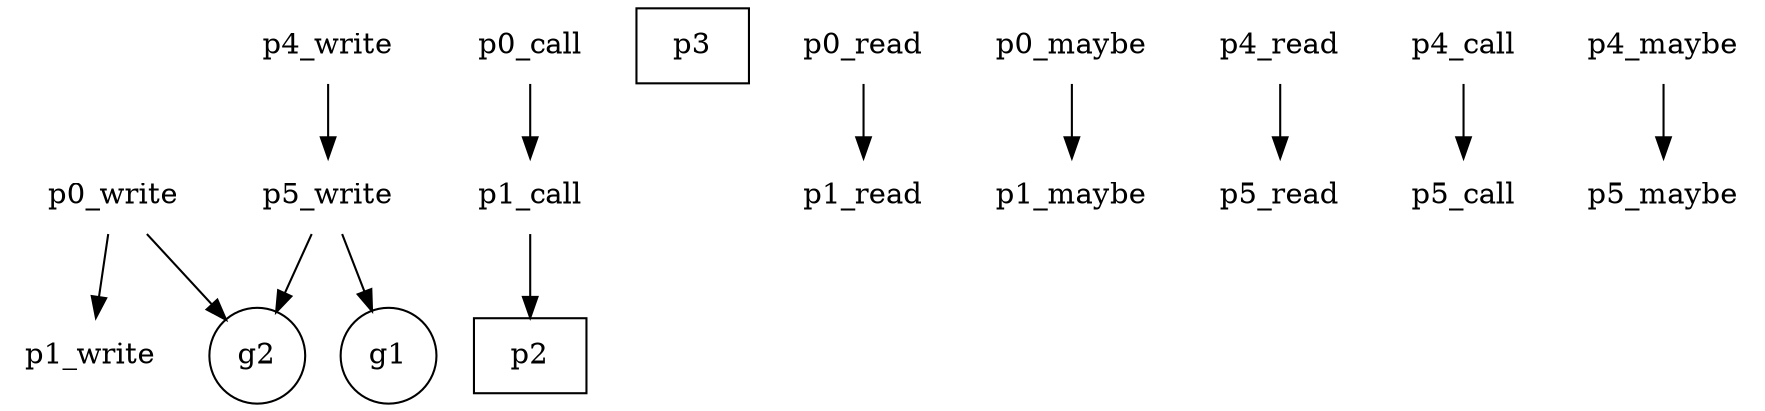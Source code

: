 digraph G {
   overlap=false;
   splies=true;
   sep=1;
   node [shape=none];

   g1 [shape=circle];
   g2 [shape=circle];
   p2 [shape=box];
   p3 [shape=box];

   p0_read;
   p0_write;
   p0_call;
   p0_maybe;

   p1_read;
   p1_write;
   p1_call;
   p1_maybe;

   p4_read;
   p4_write;
   p4_call;
   p4_maybe;

   p5_read;
   p5_write;
   p5_call;
   p5_maybe;

   // P0

   p0_write -> g2;
   // local call p0 to p1
   p0_read  -> p1_read;
   p0_write -> p1_write;
   p0_call  -> p1_call;
   p0_maybe -> p1_maybe;

   // P1

   // remote call p1 to p2
   p1_call -> p2;

   // P4

   // local call p4 to p5
   p4_read  -> p5_read;
   p4_write -> p5_write;
   p4_call  -> p5_call;
   p4_maybe -> p5_maybe;

   // P5

   p5_write -> g1;
   p5_write -> g2;

}
